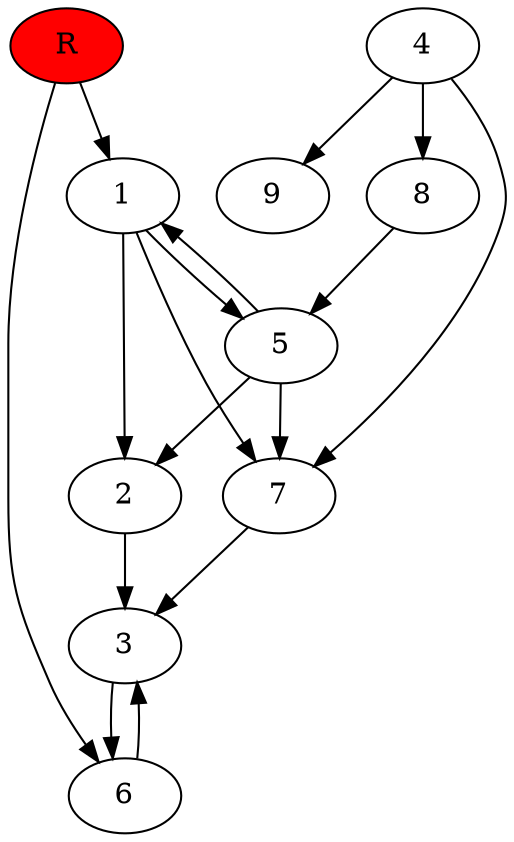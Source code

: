 digraph prb25272 {
	1
	2
	3
	4
	5
	6
	7
	8
	R [fillcolor="#ff0000" style=filled]
	1 -> 2
	1 -> 5
	1 -> 7
	2 -> 3
	3 -> 6
	4 -> 7
	4 -> 8
	4 -> 9
	5 -> 1
	5 -> 2
	5 -> 7
	6 -> 3
	7 -> 3
	8 -> 5
	R -> 1
	R -> 6
}
